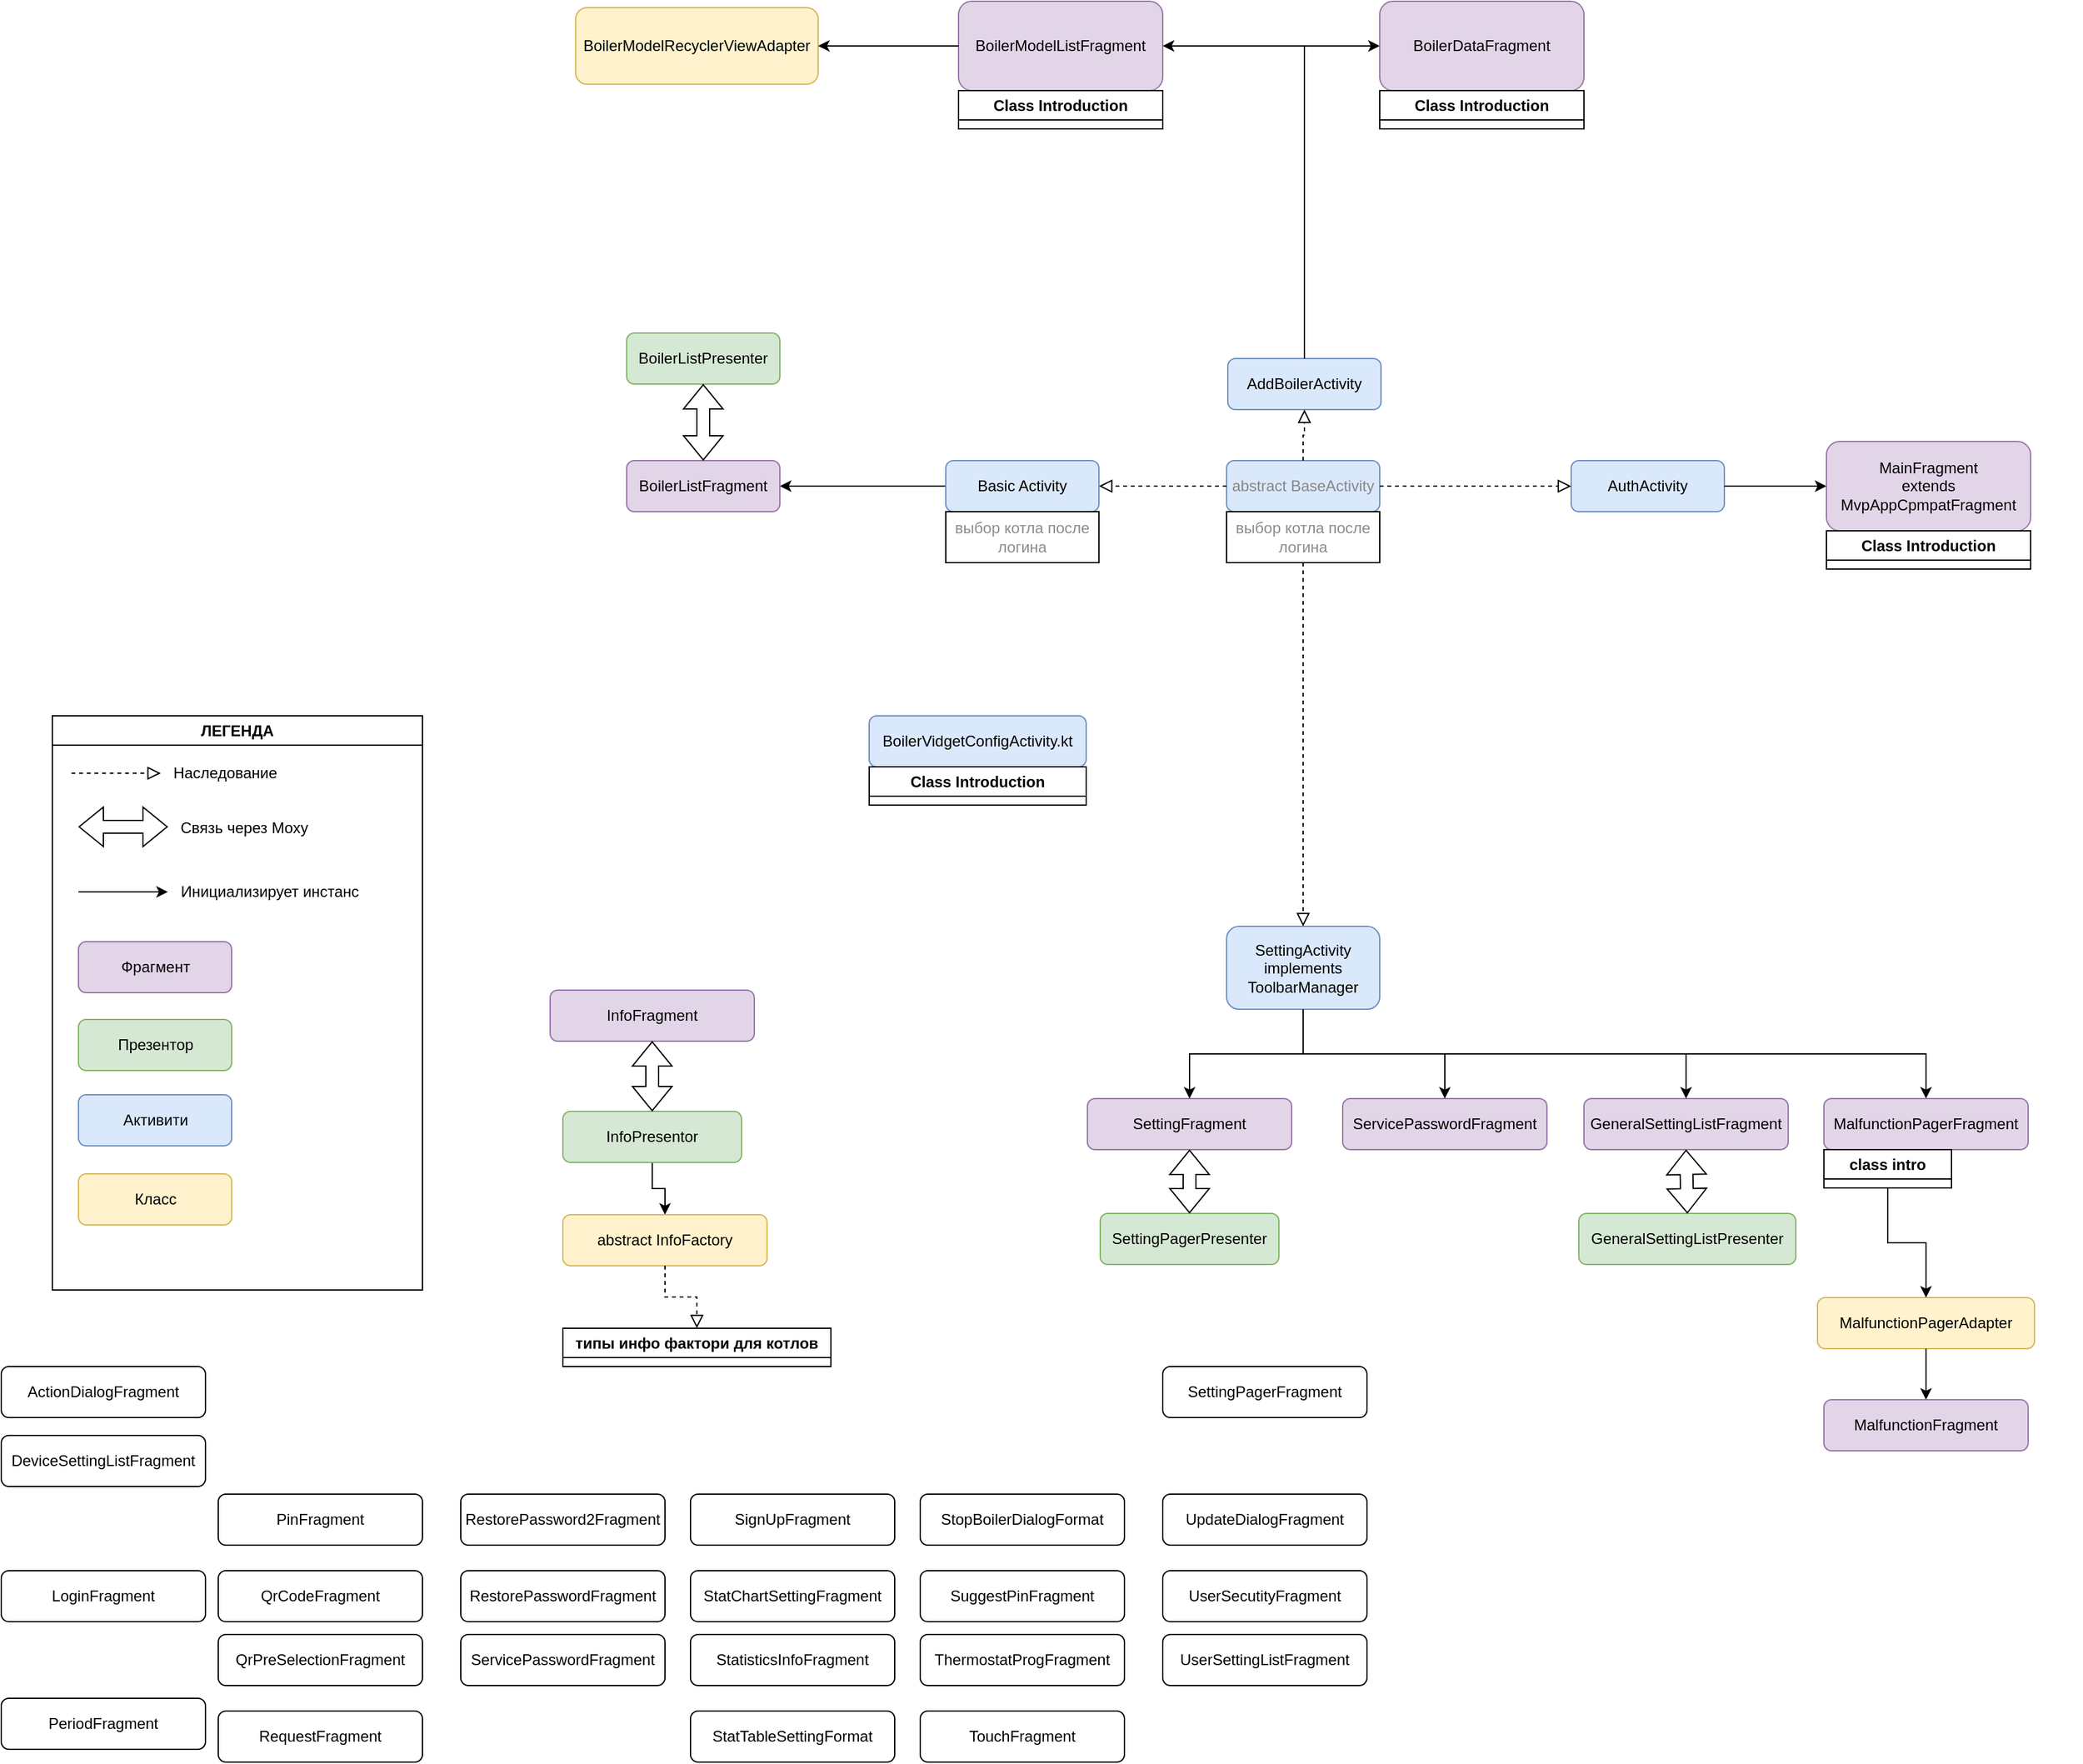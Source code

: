 <mxfile version="21.3.7" type="github">
  <diagram id="C5RBs43oDa-KdzZeNtuy" name="Page-1">
    <mxGraphModel dx="2714" dy="2269" grid="1" gridSize="10" guides="1" tooltips="1" connect="1" arrows="1" fold="1" page="1" pageScale="1" pageWidth="827" pageHeight="1169" math="0" shadow="0">
      <root>
        <mxCell id="WIyWlLk6GJQsqaUBKTNV-0" />
        <mxCell id="WIyWlLk6GJQsqaUBKTNV-1" parent="WIyWlLk6GJQsqaUBKTNV-0" />
        <mxCell id="WIyWlLk6GJQsqaUBKTNV-3" value="abstract BaseActivity" style="rounded=1;whiteSpace=wrap;html=1;fontSize=12;glass=0;strokeWidth=1;shadow=0;fillColor=#dae8fc;strokeColor=#6c8ebf;fontColor=#878787;" parent="WIyWlLk6GJQsqaUBKTNV-1" vertex="1">
          <mxGeometry x="160" y="80" width="120" height="40" as="geometry" />
        </mxCell>
        <mxCell id="BQwGy1CQVx7rT-iq4Jp_-0" value="AddBoilerActivity" style="rounded=1;whiteSpace=wrap;html=1;fontSize=12;glass=0;strokeWidth=1;shadow=0;fillColor=#dae8fc;strokeColor=#6c8ebf;" parent="WIyWlLk6GJQsqaUBKTNV-1" vertex="1">
          <mxGeometry x="161" width="120" height="40" as="geometry" />
        </mxCell>
        <mxCell id="BQwGy1CQVx7rT-iq4Jp_-1" value="AuthActivity" style="rounded=1;whiteSpace=wrap;html=1;fontSize=12;glass=0;strokeWidth=1;shadow=0;fillColor=#dae8fc;strokeColor=#6c8ebf;" parent="WIyWlLk6GJQsqaUBKTNV-1" vertex="1">
          <mxGeometry x="430" y="80" width="120" height="40" as="geometry" />
        </mxCell>
        <mxCell id="BQwGy1CQVx7rT-iq4Jp_-15" style="edgeStyle=orthogonalEdgeStyle;rounded=0;orthogonalLoop=1;jettySize=auto;html=1;exitX=0;exitY=0.5;exitDx=0;exitDy=0;entryX=1;entryY=0.5;entryDx=0;entryDy=0;" parent="WIyWlLk6GJQsqaUBKTNV-1" source="BQwGy1CQVx7rT-iq4Jp_-2" target="BQwGy1CQVx7rT-iq4Jp_-12" edge="1">
          <mxGeometry relative="1" as="geometry" />
        </mxCell>
        <mxCell id="BQwGy1CQVx7rT-iq4Jp_-4" value="SettingActivity&lt;br&gt;implements&lt;br&gt;ToolbarManager" style="rounded=1;whiteSpace=wrap;html=1;fontSize=12;glass=0;strokeWidth=1;shadow=0;fillColor=#dae8fc;strokeColor=#6c8ebf;" parent="WIyWlLk6GJQsqaUBKTNV-1" vertex="1">
          <mxGeometry x="160" y="445" width="120" height="65" as="geometry" />
        </mxCell>
        <mxCell id="BQwGy1CQVx7rT-iq4Jp_-6" value="выбор котла после логина" style="rounded=0;whiteSpace=wrap;html=1;fontColor=#8c8c8c;" parent="WIyWlLk6GJQsqaUBKTNV-1" vertex="1">
          <mxGeometry x="160" y="120" width="120" height="40" as="geometry" />
        </mxCell>
        <mxCell id="BQwGy1CQVx7rT-iq4Jp_-11" value="" style="rounded=0;html=1;jettySize=auto;orthogonalLoop=1;fontSize=11;endArrow=block;endFill=0;endSize=8;strokeWidth=1;shadow=0;labelBackgroundColor=none;edgeStyle=orthogonalEdgeStyle;exitX=0;exitY=0.5;exitDx=0;exitDy=0;dashed=1;entryX=1;entryY=0.5;entryDx=0;entryDy=0;" parent="WIyWlLk6GJQsqaUBKTNV-1" edge="1" target="BQwGy1CQVx7rT-iq4Jp_-2" source="WIyWlLk6GJQsqaUBKTNV-3">
          <mxGeometry relative="1" as="geometry">
            <mxPoint x="219.8" y="160" as="sourcePoint" />
            <mxPoint x="220" y="190" as="targetPoint" />
            <Array as="points" />
          </mxGeometry>
        </mxCell>
        <mxCell id="BQwGy1CQVx7rT-iq4Jp_-24" value="" style="group" parent="WIyWlLk6GJQsqaUBKTNV-1" vertex="1" connectable="0">
          <mxGeometry x="-310" y="-20" width="120" height="140" as="geometry" />
        </mxCell>
        <mxCell id="BQwGy1CQVx7rT-iq4Jp_-12" value="BoilerListFragment" style="rounded=1;whiteSpace=wrap;html=1;fontSize=12;glass=0;strokeWidth=1;shadow=0;fillColor=#e1d5e7;strokeColor=#9673a6;" parent="BQwGy1CQVx7rT-iq4Jp_-24" vertex="1">
          <mxGeometry y="100" width="120" height="40" as="geometry" />
        </mxCell>
        <mxCell id="BQwGy1CQVx7rT-iq4Jp_-16" value="BoilerListPresenter" style="rounded=1;whiteSpace=wrap;html=1;fontSize=12;glass=0;strokeWidth=1;shadow=0;fillColor=#d5e8d4;strokeColor=#82b366;" parent="BQwGy1CQVx7rT-iq4Jp_-24" vertex="1">
          <mxGeometry width="120" height="40" as="geometry" />
        </mxCell>
        <mxCell id="BQwGy1CQVx7rT-iq4Jp_-22" value="" style="shape=flexArrow;endArrow=classic;startArrow=classic;html=1;rounded=0;exitX=0.5;exitY=0;exitDx=0;exitDy=0;entryX=0.5;entryY=1;entryDx=0;entryDy=0;" parent="BQwGy1CQVx7rT-iq4Jp_-24" source="BQwGy1CQVx7rT-iq4Jp_-12" target="BQwGy1CQVx7rT-iq4Jp_-16" edge="1">
          <mxGeometry width="100" height="100" relative="1" as="geometry">
            <mxPoint x="-30" y="140" as="sourcePoint" />
            <mxPoint x="70" y="40" as="targetPoint" />
          </mxGeometry>
        </mxCell>
        <mxCell id="BQwGy1CQVx7rT-iq4Jp_-32" style="edgeStyle=orthogonalEdgeStyle;rounded=0;orthogonalLoop=1;jettySize=auto;html=1;exitX=1;exitY=0.5;exitDx=0;exitDy=0;entryX=0;entryY=0.5;entryDx=0;entryDy=0;" parent="WIyWlLk6GJQsqaUBKTNV-1" source="BQwGy1CQVx7rT-iq4Jp_-1" target="BQwGy1CQVx7rT-iq4Jp_-29" edge="1">
          <mxGeometry relative="1" as="geometry">
            <mxPoint x="170" y="110" as="sourcePoint" />
            <mxPoint x="90" y="110" as="targetPoint" />
          </mxGeometry>
        </mxCell>
        <mxCell id="BQwGy1CQVx7rT-iq4Jp_-36" value="" style="group" parent="WIyWlLk6GJQsqaUBKTNV-1" vertex="1" connectable="0">
          <mxGeometry x="630" y="175" width="200" height="270" as="geometry" />
        </mxCell>
        <mxCell id="BQwGy1CQVx7rT-iq4Jp_-29" value="MainFragment &lt;br&gt;extends MvpAppCpmpatFragment" style="rounded=1;whiteSpace=wrap;html=1;fontSize=12;glass=0;strokeWidth=1;shadow=0;fillColor=#e1d5e7;strokeColor=#9673a6;" parent="BQwGy1CQVx7rT-iq4Jp_-36" vertex="1">
          <mxGeometry y="-110" width="160" height="70" as="geometry" />
        </mxCell>
        <mxCell id="BQwGy1CQVx7rT-iq4Jp_-33" value="Class Introduction" style="swimlane;whiteSpace=wrap;html=1;" parent="BQwGy1CQVx7rT-iq4Jp_-36" vertex="1" collapsed="1">
          <mxGeometry y="-40" width="160" height="30" as="geometry">
            <mxRectangle y="70" width="200" height="200" as="alternateBounds" />
          </mxGeometry>
        </mxCell>
        <mxCell id="BQwGy1CQVx7rT-iq4Jp_-34" value="Содержит контекст AutsActivity" style="text;html=1;align=center;verticalAlign=middle;resizable=0;points=[];autosize=1;strokeColor=none;fillColor=none;" parent="BQwGy1CQVx7rT-iq4Jp_-33" vertex="1">
          <mxGeometry y="24" width="200" height="30" as="geometry" />
        </mxCell>
        <mxCell id="BQwGy1CQVx7rT-iq4Jp_-37" value="Не имеет презентора" style="text;html=1;align=center;verticalAlign=middle;resizable=0;points=[];autosize=1;strokeColor=none;fillColor=none;" parent="BQwGy1CQVx7rT-iq4Jp_-33" vertex="1">
          <mxGeometry y="54" width="140" height="30" as="geometry" />
        </mxCell>
        <mxCell id="BQwGy1CQVx7rT-iq4Jp_-38" value="" style="rounded=0;html=1;jettySize=auto;orthogonalLoop=1;fontSize=11;endArrow=block;endFill=0;endSize=8;strokeWidth=1;shadow=0;labelBackgroundColor=none;edgeStyle=orthogonalEdgeStyle;exitX=0.5;exitY=0;exitDx=0;exitDy=0;entryX=0.5;entryY=1;entryDx=0;entryDy=0;dashed=1;" parent="WIyWlLk6GJQsqaUBKTNV-1" source="WIyWlLk6GJQsqaUBKTNV-3" target="BQwGy1CQVx7rT-iq4Jp_-0" edge="1">
          <mxGeometry relative="1" as="geometry">
            <mxPoint x="280" y="100" as="sourcePoint" />
            <mxPoint x="430" y="100" as="targetPoint" />
            <Array as="points" />
          </mxGeometry>
        </mxCell>
        <mxCell id="BQwGy1CQVx7rT-iq4Jp_-39" value="" style="group" parent="WIyWlLk6GJQsqaUBKTNV-1" vertex="1" connectable="0">
          <mxGeometry x="280" y="-280" width="210" height="270" as="geometry" />
        </mxCell>
        <mxCell id="BQwGy1CQVx7rT-iq4Jp_-40" value="BoilerDataFragment" style="rounded=1;whiteSpace=wrap;html=1;fontSize=12;glass=0;strokeWidth=1;shadow=0;fillColor=#e1d5e7;strokeColor=#9673a6;" parent="BQwGy1CQVx7rT-iq4Jp_-39" vertex="1">
          <mxGeometry width="160" height="70" as="geometry" />
        </mxCell>
        <mxCell id="BQwGy1CQVx7rT-iq4Jp_-41" value="Class Introduction" style="swimlane;whiteSpace=wrap;html=1;" parent="BQwGy1CQVx7rT-iq4Jp_-39" vertex="1" collapsed="1">
          <mxGeometry y="70" width="160" height="30" as="geometry">
            <mxRectangle y="70" width="210" height="200" as="alternateBounds" />
          </mxGeometry>
        </mxCell>
        <mxCell id="BQwGy1CQVx7rT-iq4Jp_-42" value="Содержит контекст&amp;nbsp;AddBoilerActivity" style="text;html=1;align=center;verticalAlign=middle;resizable=0;points=[];autosize=1;strokeColor=none;fillColor=none;" parent="BQwGy1CQVx7rT-iq4Jp_-41" vertex="1">
          <mxGeometry x="-4" y="24" width="220" height="30" as="geometry" />
        </mxCell>
        <mxCell id="BQwGy1CQVx7rT-iq4Jp_-44" value="" style="group" parent="WIyWlLk6GJQsqaUBKTNV-1" vertex="1" connectable="0">
          <mxGeometry x="-50" y="-280" width="210" height="270" as="geometry" />
        </mxCell>
        <mxCell id="BQwGy1CQVx7rT-iq4Jp_-45" value="BoilerModelListFragment" style="rounded=1;whiteSpace=wrap;html=1;fontSize=12;glass=0;strokeWidth=1;shadow=0;fillColor=#e1d5e7;strokeColor=#9673a6;" parent="BQwGy1CQVx7rT-iq4Jp_-44" vertex="1">
          <mxGeometry width="160" height="70" as="geometry" />
        </mxCell>
        <mxCell id="BQwGy1CQVx7rT-iq4Jp_-46" value="Class Introduction" style="swimlane;whiteSpace=wrap;html=1;" parent="BQwGy1CQVx7rT-iq4Jp_-44" vertex="1" collapsed="1">
          <mxGeometry y="70" width="160" height="30" as="geometry">
            <mxRectangle y="70" width="210" height="200" as="alternateBounds" />
          </mxGeometry>
        </mxCell>
        <mxCell id="BQwGy1CQVx7rT-iq4Jp_-47" value="Содержит контекст&amp;nbsp;AddBoilerActivity" style="text;html=1;align=center;verticalAlign=middle;resizable=0;points=[];autosize=1;strokeColor=none;fillColor=none;" parent="BQwGy1CQVx7rT-iq4Jp_-46" vertex="1">
          <mxGeometry x="-10" y="24" width="220" height="30" as="geometry" />
        </mxCell>
        <mxCell id="BQwGy1CQVx7rT-iq4Jp_-59" value="Содержит recycler котлов" style="text;html=1;align=center;verticalAlign=middle;resizable=0;points=[];autosize=1;strokeColor=none;fillColor=none;" parent="BQwGy1CQVx7rT-iq4Jp_-46" vertex="1">
          <mxGeometry x="-10" y="44" width="170" height="30" as="geometry" />
        </mxCell>
        <mxCell id="BQwGy1CQVx7rT-iq4Jp_-57" style="edgeStyle=orthogonalEdgeStyle;rounded=0;orthogonalLoop=1;jettySize=auto;html=1;exitX=0.5;exitY=0;exitDx=0;exitDy=0;entryX=1;entryY=0.5;entryDx=0;entryDy=0;" parent="WIyWlLk6GJQsqaUBKTNV-1" source="BQwGy1CQVx7rT-iq4Jp_-0" target="BQwGy1CQVx7rT-iq4Jp_-45" edge="1">
          <mxGeometry relative="1" as="geometry">
            <mxPoint x="590" y="10" as="sourcePoint" />
            <mxPoint x="670" y="11" as="targetPoint" />
          </mxGeometry>
        </mxCell>
        <mxCell id="BQwGy1CQVx7rT-iq4Jp_-58" style="edgeStyle=orthogonalEdgeStyle;rounded=0;orthogonalLoop=1;jettySize=auto;html=1;exitX=0.5;exitY=0;exitDx=0;exitDy=0;entryX=0;entryY=0.5;entryDx=0;entryDy=0;" parent="WIyWlLk6GJQsqaUBKTNV-1" source="BQwGy1CQVx7rT-iq4Jp_-0" target="BQwGy1CQVx7rT-iq4Jp_-40" edge="1">
          <mxGeometry relative="1" as="geometry">
            <mxPoint x="460" y="-310" as="sourcePoint" />
            <mxPoint x="540" y="-309" as="targetPoint" />
          </mxGeometry>
        </mxCell>
        <mxCell id="BQwGy1CQVx7rT-iq4Jp_-60" value="BoilerModelRecyclerViewAdapter" style="rounded=1;whiteSpace=wrap;html=1;fillColor=#fff2cc;strokeColor=#d6b656;" parent="WIyWlLk6GJQsqaUBKTNV-1" vertex="1">
          <mxGeometry x="-350" y="-275" width="190" height="60" as="geometry" />
        </mxCell>
        <mxCell id="BQwGy1CQVx7rT-iq4Jp_-65" style="edgeStyle=orthogonalEdgeStyle;rounded=0;orthogonalLoop=1;jettySize=auto;html=1;exitX=0;exitY=0.5;exitDx=0;exitDy=0;entryX=1;entryY=0.5;entryDx=0;entryDy=0;" parent="WIyWlLk6GJQsqaUBKTNV-1" source="BQwGy1CQVx7rT-iq4Jp_-45" target="BQwGy1CQVx7rT-iq4Jp_-60" edge="1">
          <mxGeometry relative="1" as="geometry">
            <mxPoint x="210" y="90" as="sourcePoint" />
            <mxPoint x="120" y="-235" as="targetPoint" />
          </mxGeometry>
        </mxCell>
        <mxCell id="1PxclfP2Zs6_VL7mTuX3-3" value="" style="rounded=0;html=1;jettySize=auto;orthogonalLoop=1;fontSize=11;endArrow=block;endFill=0;endSize=8;strokeWidth=1;shadow=0;labelBackgroundColor=none;edgeStyle=orthogonalEdgeStyle;exitX=0.5;exitY=1;exitDx=0;exitDy=0;entryX=0.5;entryY=0;entryDx=0;entryDy=0;dashed=1;" edge="1" parent="WIyWlLk6GJQsqaUBKTNV-1" source="BQwGy1CQVx7rT-iq4Jp_-6" target="BQwGy1CQVx7rT-iq4Jp_-4">
          <mxGeometry relative="1" as="geometry">
            <mxPoint x="290" y="110" as="sourcePoint" />
            <mxPoint x="450" y="110" as="targetPoint" />
            <Array as="points" />
          </mxGeometry>
        </mxCell>
        <mxCell id="1PxclfP2Zs6_VL7mTuX3-4" value="" style="group" vertex="1" connectable="0" parent="WIyWlLk6GJQsqaUBKTNV-1">
          <mxGeometry x="-120" y="280" width="170" height="70" as="geometry" />
        </mxCell>
        <mxCell id="BQwGy1CQVx7rT-iq4Jp_-3" value="BoilerVidgetConfigActivity.kt" style="rounded=1;whiteSpace=wrap;html=1;fontSize=12;glass=0;strokeWidth=1;shadow=0;fillColor=#dae8fc;strokeColor=#6c8ebf;" parent="1PxclfP2Zs6_VL7mTuX3-4" vertex="1">
          <mxGeometry width="170" height="40" as="geometry" />
        </mxCell>
        <mxCell id="1PxclfP2Zs6_VL7mTuX3-0" value="Class Introduction" style="swimlane;whiteSpace=wrap;html=1;" vertex="1" collapsed="1" parent="1PxclfP2Zs6_VL7mTuX3-4">
          <mxGeometry y="40" width="170" height="30" as="geometry">
            <mxRectangle x="430" y="330" width="200" height="200" as="alternateBounds" />
          </mxGeometry>
        </mxCell>
        <mxCell id="1PxclfP2Zs6_VL7mTuX3-1" value="Kotlin" style="text;html=1;align=left;verticalAlign=middle;resizable=0;points=[];autosize=1;strokeColor=none;fillColor=none;" vertex="1" parent="1PxclfP2Zs6_VL7mTuX3-0">
          <mxGeometry y="24" width="50" height="30" as="geometry" />
        </mxCell>
        <mxCell id="1PxclfP2Zs6_VL7mTuX3-5" value="ЛЕГЕНДА" style="swimlane;whiteSpace=wrap;html=1;" vertex="1" parent="WIyWlLk6GJQsqaUBKTNV-1">
          <mxGeometry x="-760" y="280" width="290" height="450" as="geometry">
            <mxRectangle x="-760" y="280" width="140" height="30" as="alternateBounds" />
          </mxGeometry>
        </mxCell>
        <mxCell id="1PxclfP2Zs6_VL7mTuX3-10" value="" style="rounded=0;html=1;jettySize=auto;orthogonalLoop=1;fontSize=11;endArrow=block;endFill=0;endSize=8;strokeWidth=1;shadow=0;labelBackgroundColor=none;edgeStyle=orthogonalEdgeStyle;exitX=1;exitY=0.5;exitDx=0;exitDy=0;dashed=1;" edge="1" parent="1PxclfP2Zs6_VL7mTuX3-5">
          <mxGeometry relative="1" as="geometry">
            <mxPoint x="15" y="45" as="sourcePoint" />
            <mxPoint x="85" y="45" as="targetPoint" />
            <Array as="points" />
          </mxGeometry>
        </mxCell>
        <mxCell id="1PxclfP2Zs6_VL7mTuX3-11" value="Наследование" style="text;html=1;align=center;verticalAlign=middle;resizable=0;points=[];autosize=1;strokeColor=none;fillColor=none;" vertex="1" parent="1PxclfP2Zs6_VL7mTuX3-5">
          <mxGeometry x="85" y="30" width="100" height="30" as="geometry" />
        </mxCell>
        <mxCell id="1PxclfP2Zs6_VL7mTuX3-12" value="" style="shape=flexArrow;endArrow=classic;startArrow=classic;html=1;rounded=0;" edge="1" parent="1PxclfP2Zs6_VL7mTuX3-5">
          <mxGeometry width="100" height="100" relative="1" as="geometry">
            <mxPoint x="20.5" y="87" as="sourcePoint" />
            <mxPoint x="90.5" y="87" as="targetPoint" />
          </mxGeometry>
        </mxCell>
        <mxCell id="1PxclfP2Zs6_VL7mTuX3-13" value="Связь через Moxy" style="text;html=1;align=center;verticalAlign=middle;resizable=0;points=[];autosize=1;strokeColor=none;fillColor=none;" vertex="1" parent="1PxclfP2Zs6_VL7mTuX3-5">
          <mxGeometry x="89.5" y="73" width="120" height="30" as="geometry" />
        </mxCell>
        <mxCell id="1PxclfP2Zs6_VL7mTuX3-14" style="edgeStyle=orthogonalEdgeStyle;rounded=0;orthogonalLoop=1;jettySize=auto;html=1;entryX=0;entryY=0.5;entryDx=0;entryDy=0;" edge="1" parent="1PxclfP2Zs6_VL7mTuX3-5">
          <mxGeometry relative="1" as="geometry">
            <mxPoint x="20.5" y="138" as="sourcePoint" />
            <mxPoint x="90.5" y="138" as="targetPoint" />
          </mxGeometry>
        </mxCell>
        <mxCell id="1PxclfP2Zs6_VL7mTuX3-15" value="Инициализирует инстанс" style="text;html=1;align=center;verticalAlign=middle;resizable=0;points=[];autosize=1;strokeColor=none;fillColor=none;" vertex="1" parent="1PxclfP2Zs6_VL7mTuX3-5">
          <mxGeometry x="89.5" y="123" width="160" height="30" as="geometry" />
        </mxCell>
        <mxCell id="1PxclfP2Zs6_VL7mTuX3-16" value="Фрагмент" style="rounded=1;whiteSpace=wrap;html=1;fontSize=12;glass=0;strokeWidth=1;shadow=0;fillColor=#e1d5e7;strokeColor=#9673a6;" vertex="1" parent="1PxclfP2Zs6_VL7mTuX3-5">
          <mxGeometry x="20.5" y="177" width="120" height="40" as="geometry" />
        </mxCell>
        <mxCell id="1PxclfP2Zs6_VL7mTuX3-17" value="Активити" style="rounded=1;whiteSpace=wrap;html=1;fontSize=12;glass=0;strokeWidth=1;shadow=0;fillColor=#dae8fc;strokeColor=#6c8ebf;" vertex="1" parent="1PxclfP2Zs6_VL7mTuX3-5">
          <mxGeometry x="20.5" y="297" width="120" height="40" as="geometry" />
        </mxCell>
        <mxCell id="1PxclfP2Zs6_VL7mTuX3-18" value="Класс" style="rounded=1;whiteSpace=wrap;html=1;fontSize=12;glass=0;strokeWidth=1;shadow=0;fillColor=#fff2cc;strokeColor=#d6b656;" vertex="1" parent="1PxclfP2Zs6_VL7mTuX3-5">
          <mxGeometry x="20.5" y="359" width="120" height="40" as="geometry" />
        </mxCell>
        <mxCell id="1PxclfP2Zs6_VL7mTuX3-86" value="Презентор" style="rounded=1;whiteSpace=wrap;html=1;fontSize=12;glass=0;strokeWidth=1;shadow=0;fillColor=#d5e8d4;strokeColor=#82b366;" vertex="1" parent="1PxclfP2Zs6_VL7mTuX3-5">
          <mxGeometry x="20.5" y="238" width="120" height="40" as="geometry" />
        </mxCell>
        <mxCell id="1PxclfP2Zs6_VL7mTuX3-20" style="edgeStyle=orthogonalEdgeStyle;rounded=0;orthogonalLoop=1;jettySize=auto;html=1;exitX=0.5;exitY=1;exitDx=0;exitDy=0;entryX=0.5;entryY=0;entryDx=0;entryDy=0;" edge="1" parent="WIyWlLk6GJQsqaUBKTNV-1" source="BQwGy1CQVx7rT-iq4Jp_-4" target="1PxclfP2Zs6_VL7mTuX3-19">
          <mxGeometry relative="1" as="geometry">
            <mxPoint x="481" y="220" as="sourcePoint" />
            <mxPoint x="561" y="220" as="targetPoint" />
          </mxGeometry>
        </mxCell>
        <mxCell id="1PxclfP2Zs6_VL7mTuX3-21" value="GeneralSettingListFragment" style="rounded=1;whiteSpace=wrap;html=1;fontSize=12;glass=0;strokeWidth=1;shadow=0;fillColor=#e1d5e7;strokeColor=#9673a6;" vertex="1" parent="WIyWlLk6GJQsqaUBKTNV-1">
          <mxGeometry x="440" y="580" width="160" height="40" as="geometry" />
        </mxCell>
        <mxCell id="1PxclfP2Zs6_VL7mTuX3-22" style="edgeStyle=orthogonalEdgeStyle;rounded=0;orthogonalLoop=1;jettySize=auto;html=1;exitX=0.5;exitY=1;exitDx=0;exitDy=0;entryX=0.5;entryY=0;entryDx=0;entryDy=0;" edge="1" parent="WIyWlLk6GJQsqaUBKTNV-1" source="BQwGy1CQVx7rT-iq4Jp_-4" target="1PxclfP2Zs6_VL7mTuX3-21">
          <mxGeometry relative="1" as="geometry">
            <mxPoint x="231" y="520" as="sourcePoint" />
            <mxPoint x="232" y="590" as="targetPoint" />
          </mxGeometry>
        </mxCell>
        <mxCell id="1PxclfP2Zs6_VL7mTuX3-23" value="ServicePasswordFragment" style="rounded=1;whiteSpace=wrap;html=1;fontSize=12;glass=0;strokeWidth=1;shadow=0;fillColor=#e1d5e7;strokeColor=#9673a6;" vertex="1" parent="WIyWlLk6GJQsqaUBKTNV-1">
          <mxGeometry x="251" y="580" width="160" height="40" as="geometry" />
        </mxCell>
        <mxCell id="1PxclfP2Zs6_VL7mTuX3-24" style="edgeStyle=orthogonalEdgeStyle;rounded=0;orthogonalLoop=1;jettySize=auto;html=1;exitX=0.5;exitY=1;exitDx=0;exitDy=0;entryX=0.5;entryY=0;entryDx=0;entryDy=0;" edge="1" parent="WIyWlLk6GJQsqaUBKTNV-1" source="BQwGy1CQVx7rT-iq4Jp_-4" target="1PxclfP2Zs6_VL7mTuX3-23">
          <mxGeometry relative="1" as="geometry">
            <mxPoint x="231" y="520" as="sourcePoint" />
            <mxPoint x="232" y="590" as="targetPoint" />
          </mxGeometry>
        </mxCell>
        <mxCell id="1PxclfP2Zs6_VL7mTuX3-25" value="SettingFragment" style="rounded=1;whiteSpace=wrap;html=1;fontSize=12;glass=0;strokeWidth=1;shadow=0;fillColor=#e1d5e7;strokeColor=#9673a6;" vertex="1" parent="WIyWlLk6GJQsqaUBKTNV-1">
          <mxGeometry x="51" y="580" width="160" height="40" as="geometry" />
        </mxCell>
        <mxCell id="1PxclfP2Zs6_VL7mTuX3-26" style="edgeStyle=orthogonalEdgeStyle;rounded=0;orthogonalLoop=1;jettySize=auto;html=1;exitX=0.5;exitY=1;exitDx=0;exitDy=0;entryX=0.5;entryY=0;entryDx=0;entryDy=0;" edge="1" parent="WIyWlLk6GJQsqaUBKTNV-1" source="BQwGy1CQVx7rT-iq4Jp_-4" target="1PxclfP2Zs6_VL7mTuX3-25">
          <mxGeometry relative="1" as="geometry">
            <mxPoint x="231" y="520" as="sourcePoint" />
            <mxPoint x="1" y="590" as="targetPoint" />
          </mxGeometry>
        </mxCell>
        <mxCell id="1PxclfP2Zs6_VL7mTuX3-27" value="" style="group" vertex="1" connectable="0" parent="WIyWlLk6GJQsqaUBKTNV-1">
          <mxGeometry x="-60" y="80" width="120" height="80" as="geometry" />
        </mxCell>
        <mxCell id="BQwGy1CQVx7rT-iq4Jp_-2" value="Basic Activity" style="rounded=1;whiteSpace=wrap;html=1;fontSize=12;glass=0;strokeWidth=1;shadow=0;fillColor=#dae8fc;strokeColor=#6c8ebf;" parent="1PxclfP2Zs6_VL7mTuX3-27" vertex="1">
          <mxGeometry width="120" height="40" as="geometry" />
        </mxCell>
        <mxCell id="BQwGy1CQVx7rT-iq4Jp_-8" value="выбор котла после логина" style="rounded=0;whiteSpace=wrap;html=1;fontColor=#8c8c8c;" parent="1PxclfP2Zs6_VL7mTuX3-27" vertex="1">
          <mxGeometry y="40" width="120" height="40" as="geometry" />
        </mxCell>
        <mxCell id="1PxclfP2Zs6_VL7mTuX3-28" value="" style="rounded=0;html=1;jettySize=auto;orthogonalLoop=1;fontSize=11;endArrow=block;endFill=0;endSize=8;strokeWidth=1;shadow=0;labelBackgroundColor=none;edgeStyle=orthogonalEdgeStyle;exitX=1;exitY=0.5;exitDx=0;exitDy=0;entryX=0;entryY=0.5;entryDx=0;entryDy=0;dashed=1;" edge="1" parent="WIyWlLk6GJQsqaUBKTNV-1" source="WIyWlLk6GJQsqaUBKTNV-3" target="BQwGy1CQVx7rT-iq4Jp_-1">
          <mxGeometry relative="1" as="geometry">
            <mxPoint x="230" y="90" as="sourcePoint" />
            <mxPoint x="231" y="50" as="targetPoint" />
            <Array as="points" />
          </mxGeometry>
        </mxCell>
        <mxCell id="1PxclfP2Zs6_VL7mTuX3-29" value="SettingPagerPresenter" style="rounded=1;whiteSpace=wrap;html=1;fontSize=12;glass=0;strokeWidth=1;shadow=0;fillColor=#d5e8d4;strokeColor=#82b366;" vertex="1" parent="WIyWlLk6GJQsqaUBKTNV-1">
          <mxGeometry x="61" y="670" width="140" height="40" as="geometry" />
        </mxCell>
        <mxCell id="1PxclfP2Zs6_VL7mTuX3-31" value="" style="shape=flexArrow;endArrow=classic;startArrow=classic;html=1;rounded=0;entryX=0.5;entryY=1;entryDx=0;entryDy=0;exitX=0.5;exitY=0;exitDx=0;exitDy=0;" edge="1" parent="WIyWlLk6GJQsqaUBKTNV-1" source="1PxclfP2Zs6_VL7mTuX3-29" target="1PxclfP2Zs6_VL7mTuX3-25">
          <mxGeometry width="100" height="100" relative="1" as="geometry">
            <mxPoint x="70" y="870" as="sourcePoint" />
            <mxPoint x="170" y="770" as="targetPoint" />
          </mxGeometry>
        </mxCell>
        <mxCell id="1PxclfP2Zs6_VL7mTuX3-36" value="GeneralSettingListPresenter" style="rounded=1;whiteSpace=wrap;html=1;fontSize=12;glass=0;strokeWidth=1;shadow=0;fillColor=#d5e8d4;strokeColor=#82b366;" vertex="1" parent="WIyWlLk6GJQsqaUBKTNV-1">
          <mxGeometry x="436" y="670" width="170" height="40" as="geometry" />
        </mxCell>
        <mxCell id="1PxclfP2Zs6_VL7mTuX3-37" value="" style="shape=flexArrow;endArrow=classic;startArrow=classic;html=1;rounded=0;entryX=0.5;entryY=1;entryDx=0;entryDy=0;exitX=0.5;exitY=0;exitDx=0;exitDy=0;" edge="1" source="1PxclfP2Zs6_VL7mTuX3-36" parent="WIyWlLk6GJQsqaUBKTNV-1" target="1PxclfP2Zs6_VL7mTuX3-21">
          <mxGeometry width="100" height="100" relative="1" as="geometry">
            <mxPoint x="458" y="870" as="sourcePoint" />
            <mxPoint x="519" y="620" as="targetPoint" />
          </mxGeometry>
        </mxCell>
        <mxCell id="1PxclfP2Zs6_VL7mTuX3-38" value="ActionDialogFragment" style="rounded=1;whiteSpace=wrap;html=1;fontSize=12;glass=0;strokeWidth=1;shadow=0;" vertex="1" parent="WIyWlLk6GJQsqaUBKTNV-1">
          <mxGeometry x="-800" y="790" width="160" height="40" as="geometry" />
        </mxCell>
        <mxCell id="1PxclfP2Zs6_VL7mTuX3-39" value="DeviceSettingListFragment" style="rounded=1;whiteSpace=wrap;html=1;fontSize=12;glass=0;strokeWidth=1;shadow=0;" vertex="1" parent="WIyWlLk6GJQsqaUBKTNV-1">
          <mxGeometry x="-800" y="844" width="160" height="40" as="geometry" />
        </mxCell>
        <mxCell id="1PxclfP2Zs6_VL7mTuX3-40" value="InfoFragment" style="rounded=1;whiteSpace=wrap;html=1;fontSize=12;glass=0;strokeWidth=1;shadow=0;fillColor=#e1d5e7;strokeColor=#9673a6;" vertex="1" parent="WIyWlLk6GJQsqaUBKTNV-1">
          <mxGeometry x="-370" y="495" width="160" height="40" as="geometry" />
        </mxCell>
        <mxCell id="1PxclfP2Zs6_VL7mTuX3-41" value="LoginFragment" style="rounded=1;whiteSpace=wrap;html=1;fontSize=12;glass=0;strokeWidth=1;shadow=0;" vertex="1" parent="WIyWlLk6GJQsqaUBKTNV-1">
          <mxGeometry x="-800" y="950" width="160" height="40" as="geometry" />
        </mxCell>
        <mxCell id="1PxclfP2Zs6_VL7mTuX3-42" value="MalfunctionFragment" style="rounded=1;whiteSpace=wrap;html=1;fontSize=12;glass=0;strokeWidth=1;shadow=0;fillColor=#e1d5e7;strokeColor=#9673a6;" vertex="1" parent="WIyWlLk6GJQsqaUBKTNV-1">
          <mxGeometry x="628" y="816" width="160" height="40" as="geometry" />
        </mxCell>
        <mxCell id="1PxclfP2Zs6_VL7mTuX3-43" value="PeriodFragment" style="rounded=1;whiteSpace=wrap;html=1;fontSize=12;glass=0;strokeWidth=1;shadow=0;" vertex="1" parent="WIyWlLk6GJQsqaUBKTNV-1">
          <mxGeometry x="-800" y="1050" width="160" height="40" as="geometry" />
        </mxCell>
        <mxCell id="1PxclfP2Zs6_VL7mTuX3-44" value="PinFragment" style="rounded=1;whiteSpace=wrap;html=1;fontSize=12;glass=0;strokeWidth=1;shadow=0;" vertex="1" parent="WIyWlLk6GJQsqaUBKTNV-1">
          <mxGeometry x="-630" y="890" width="160" height="40" as="geometry" />
        </mxCell>
        <mxCell id="1PxclfP2Zs6_VL7mTuX3-45" value="QrCodeFragment" style="rounded=1;whiteSpace=wrap;html=1;fontSize=12;glass=0;strokeWidth=1;shadow=0;" vertex="1" parent="WIyWlLk6GJQsqaUBKTNV-1">
          <mxGeometry x="-630" y="950" width="160" height="40" as="geometry" />
        </mxCell>
        <mxCell id="1PxclfP2Zs6_VL7mTuX3-46" value="QrPreSelectionFragment" style="rounded=1;whiteSpace=wrap;html=1;fontSize=12;glass=0;strokeWidth=1;shadow=0;" vertex="1" parent="WIyWlLk6GJQsqaUBKTNV-1">
          <mxGeometry x="-630" y="1000" width="160" height="40" as="geometry" />
        </mxCell>
        <mxCell id="1PxclfP2Zs6_VL7mTuX3-47" value="RequestFragment" style="rounded=1;whiteSpace=wrap;html=1;fontSize=12;glass=0;strokeWidth=1;shadow=0;" vertex="1" parent="WIyWlLk6GJQsqaUBKTNV-1">
          <mxGeometry x="-630" y="1060" width="160" height="40" as="geometry" />
        </mxCell>
        <mxCell id="1PxclfP2Zs6_VL7mTuX3-48" value="RestorePassword2Fragment" style="rounded=1;whiteSpace=wrap;html=1;fontSize=12;glass=0;strokeWidth=1;shadow=0;" vertex="1" parent="WIyWlLk6GJQsqaUBKTNV-1">
          <mxGeometry x="-440" y="890" width="160" height="40" as="geometry" />
        </mxCell>
        <mxCell id="1PxclfP2Zs6_VL7mTuX3-49" value="RestorePasswordFragment" style="rounded=1;whiteSpace=wrap;html=1;fontSize=12;glass=0;strokeWidth=1;shadow=0;" vertex="1" parent="WIyWlLk6GJQsqaUBKTNV-1">
          <mxGeometry x="-440" y="950" width="160" height="40" as="geometry" />
        </mxCell>
        <mxCell id="1PxclfP2Zs6_VL7mTuX3-51" value="ServicePasswordFragment" style="rounded=1;whiteSpace=wrap;html=1;fontSize=12;glass=0;strokeWidth=1;shadow=0;" vertex="1" parent="WIyWlLk6GJQsqaUBKTNV-1">
          <mxGeometry x="-440" y="1000" width="160" height="40" as="geometry" />
        </mxCell>
        <mxCell id="1PxclfP2Zs6_VL7mTuX3-52" value="SettingPagerFragment" style="rounded=1;whiteSpace=wrap;html=1;fontSize=12;glass=0;strokeWidth=1;shadow=0;" vertex="1" parent="WIyWlLk6GJQsqaUBKTNV-1">
          <mxGeometry x="110" y="790" width="160" height="40" as="geometry" />
        </mxCell>
        <mxCell id="1PxclfP2Zs6_VL7mTuX3-53" value="SignUpFragment" style="rounded=1;whiteSpace=wrap;html=1;fontSize=12;glass=0;strokeWidth=1;shadow=0;" vertex="1" parent="WIyWlLk6GJQsqaUBKTNV-1">
          <mxGeometry x="-260" y="890" width="160" height="40" as="geometry" />
        </mxCell>
        <mxCell id="1PxclfP2Zs6_VL7mTuX3-54" value="StatChartSettingFragment" style="rounded=1;whiteSpace=wrap;html=1;fontSize=12;glass=0;strokeWidth=1;shadow=0;" vertex="1" parent="WIyWlLk6GJQsqaUBKTNV-1">
          <mxGeometry x="-260" y="950" width="160" height="40" as="geometry" />
        </mxCell>
        <mxCell id="1PxclfP2Zs6_VL7mTuX3-55" value="StatisticsInfoFragment" style="rounded=1;whiteSpace=wrap;html=1;fontSize=12;glass=0;strokeWidth=1;shadow=0;" vertex="1" parent="WIyWlLk6GJQsqaUBKTNV-1">
          <mxGeometry x="-260" y="1000" width="160" height="40" as="geometry" />
        </mxCell>
        <mxCell id="1PxclfP2Zs6_VL7mTuX3-56" value="StatTableSettingFormat" style="rounded=1;whiteSpace=wrap;html=1;fontSize=12;glass=0;strokeWidth=1;shadow=0;" vertex="1" parent="WIyWlLk6GJQsqaUBKTNV-1">
          <mxGeometry x="-260" y="1060" width="160" height="40" as="geometry" />
        </mxCell>
        <mxCell id="1PxclfP2Zs6_VL7mTuX3-57" value="StopBoilerDialogFormat" style="rounded=1;whiteSpace=wrap;html=1;fontSize=12;glass=0;strokeWidth=1;shadow=0;" vertex="1" parent="WIyWlLk6GJQsqaUBKTNV-1">
          <mxGeometry x="-80" y="890" width="160" height="40" as="geometry" />
        </mxCell>
        <mxCell id="1PxclfP2Zs6_VL7mTuX3-58" value="SuggestPinFragment" style="rounded=1;whiteSpace=wrap;html=1;fontSize=12;glass=0;strokeWidth=1;shadow=0;" vertex="1" parent="WIyWlLk6GJQsqaUBKTNV-1">
          <mxGeometry x="-80" y="950" width="160" height="40" as="geometry" />
        </mxCell>
        <mxCell id="1PxclfP2Zs6_VL7mTuX3-59" value="ThermostatProgFragment" style="rounded=1;whiteSpace=wrap;html=1;fontSize=12;glass=0;strokeWidth=1;shadow=0;" vertex="1" parent="WIyWlLk6GJQsqaUBKTNV-1">
          <mxGeometry x="-80" y="1000" width="160" height="40" as="geometry" />
        </mxCell>
        <mxCell id="1PxclfP2Zs6_VL7mTuX3-60" value="TouchFragment" style="rounded=1;whiteSpace=wrap;html=1;fontSize=12;glass=0;strokeWidth=1;shadow=0;" vertex="1" parent="WIyWlLk6GJQsqaUBKTNV-1">
          <mxGeometry x="-80" y="1060" width="160" height="40" as="geometry" />
        </mxCell>
        <mxCell id="1PxclfP2Zs6_VL7mTuX3-61" value="UpdateDialogFragment" style="rounded=1;whiteSpace=wrap;html=1;fontSize=12;glass=0;strokeWidth=1;shadow=0;" vertex="1" parent="WIyWlLk6GJQsqaUBKTNV-1">
          <mxGeometry x="110" y="890" width="160" height="40" as="geometry" />
        </mxCell>
        <mxCell id="1PxclfP2Zs6_VL7mTuX3-62" value="UserSecutityFragment" style="rounded=1;whiteSpace=wrap;html=1;fontSize=12;glass=0;strokeWidth=1;shadow=0;" vertex="1" parent="WIyWlLk6GJQsqaUBKTNV-1">
          <mxGeometry x="110" y="950" width="160" height="40" as="geometry" />
        </mxCell>
        <mxCell id="1PxclfP2Zs6_VL7mTuX3-63" value="UserSettingListFragment" style="rounded=1;whiteSpace=wrap;html=1;fontSize=12;glass=0;strokeWidth=1;shadow=0;" vertex="1" parent="WIyWlLk6GJQsqaUBKTNV-1">
          <mxGeometry x="110" y="1000" width="160" height="40" as="geometry" />
        </mxCell>
        <mxCell id="1PxclfP2Zs6_VL7mTuX3-64" value="MalfunctionPagerAdapter" style="rounded=1;whiteSpace=wrap;html=1;fontSize=12;glass=0;strokeWidth=1;shadow=0;fillColor=#fff2cc;strokeColor=#d6b656;" vertex="1" parent="WIyWlLk6GJQsqaUBKTNV-1">
          <mxGeometry x="623" y="736" width="170" height="40" as="geometry" />
        </mxCell>
        <mxCell id="1PxclfP2Zs6_VL7mTuX3-65" style="edgeStyle=orthogonalEdgeStyle;rounded=0;orthogonalLoop=1;jettySize=auto;html=1;exitX=0.5;exitY=1;exitDx=0;exitDy=0;entryX=0.5;entryY=0;entryDx=0;entryDy=0;" edge="1" parent="WIyWlLk6GJQsqaUBKTNV-1" source="1PxclfP2Zs6_VL7mTuX3-64" target="1PxclfP2Zs6_VL7mTuX3-42">
          <mxGeometry relative="1" as="geometry">
            <mxPoint x="13" y="596" as="sourcePoint" />
            <mxPoint x="483" y="666" as="targetPoint" />
          </mxGeometry>
        </mxCell>
        <mxCell id="1PxclfP2Zs6_VL7mTuX3-66" style="edgeStyle=orthogonalEdgeStyle;rounded=0;orthogonalLoop=1;jettySize=auto;html=1;entryX=0.5;entryY=0;entryDx=0;entryDy=0;exitX=0.5;exitY=1;exitDx=0;exitDy=0;" edge="1" parent="WIyWlLk6GJQsqaUBKTNV-1" source="1PxclfP2Zs6_VL7mTuX3-67" target="1PxclfP2Zs6_VL7mTuX3-64">
          <mxGeometry relative="1" as="geometry">
            <mxPoint x="950" y="736" as="sourcePoint" />
            <mxPoint x="706" y="760" as="targetPoint" />
          </mxGeometry>
        </mxCell>
        <mxCell id="1PxclfP2Zs6_VL7mTuX3-71" value="" style="group" vertex="1" connectable="0" parent="WIyWlLk6GJQsqaUBKTNV-1">
          <mxGeometry x="628" y="580" width="162" height="140" as="geometry" />
        </mxCell>
        <mxCell id="1PxclfP2Zs6_VL7mTuX3-19" value="MalfunctionPagerFragment" style="rounded=1;whiteSpace=wrap;html=1;fontSize=12;glass=0;strokeWidth=1;shadow=0;fillColor=#e1d5e7;strokeColor=#9673a6;" vertex="1" parent="1PxclfP2Zs6_VL7mTuX3-71">
          <mxGeometry width="160" height="40" as="geometry" />
        </mxCell>
        <mxCell id="1PxclfP2Zs6_VL7mTuX3-67" value="class intro" style="swimlane;whiteSpace=wrap;html=1;" vertex="1" collapsed="1" parent="1PxclfP2Zs6_VL7mTuX3-71">
          <mxGeometry y="40" width="100" height="30" as="geometry">
            <mxRectangle y="40" width="162" height="100" as="alternateBounds" />
          </mxGeometry>
        </mxCell>
        <mxCell id="1PxclfP2Zs6_VL7mTuX3-68" value="PagerView" style="text;html=1;align=left;verticalAlign=middle;resizable=0;points=[];autosize=1;strokeColor=none;fillColor=none;" vertex="1" parent="1PxclfP2Zs6_VL7mTuX3-67">
          <mxGeometry y="22" width="80" height="30" as="geometry" />
        </mxCell>
        <mxCell id="1PxclfP2Zs6_VL7mTuX3-72" style="edgeStyle=orthogonalEdgeStyle;rounded=0;orthogonalLoop=1;jettySize=auto;html=1;exitX=0.5;exitY=1;exitDx=0;exitDy=0;entryX=0.5;entryY=0;entryDx=0;entryDy=0;" edge="1" parent="WIyWlLk6GJQsqaUBKTNV-1" source="1PxclfP2Zs6_VL7mTuX3-80" target="1PxclfP2Zs6_VL7mTuX3-73">
          <mxGeometry relative="1" as="geometry">
            <mxPoint x="-380" y="610" as="sourcePoint" />
            <mxPoint x="-379" y="650" as="targetPoint" />
          </mxGeometry>
        </mxCell>
        <mxCell id="1PxclfP2Zs6_VL7mTuX3-80" value="InfoPresentor" style="rounded=1;whiteSpace=wrap;html=1;fontSize=12;glass=0;strokeWidth=1;shadow=0;fillColor=#d5e8d4;strokeColor=#82b366;" vertex="1" parent="WIyWlLk6GJQsqaUBKTNV-1">
          <mxGeometry x="-360" y="590" width="140" height="40" as="geometry" />
        </mxCell>
        <mxCell id="1PxclfP2Zs6_VL7mTuX3-83" value="" style="group" vertex="1" connectable="0" parent="WIyWlLk6GJQsqaUBKTNV-1">
          <mxGeometry x="-260" y="551" width="220" height="274" as="geometry" />
        </mxCell>
        <mxCell id="1PxclfP2Zs6_VL7mTuX3-73" value="abstract InfoFactory" style="rounded=1;whiteSpace=wrap;html=1;fontSize=12;glass=0;strokeWidth=1;shadow=0;fillColor=#fff2cc;strokeColor=#d6b656;" vertex="1" parent="1PxclfP2Zs6_VL7mTuX3-83">
          <mxGeometry x="-100" y="120" width="160" height="40" as="geometry" />
        </mxCell>
        <mxCell id="1PxclfP2Zs6_VL7mTuX3-77" value="типы инфо фактори для котлов" style="swimlane;whiteSpace=wrap;html=1;" vertex="1" collapsed="1" parent="1PxclfP2Zs6_VL7mTuX3-83">
          <mxGeometry x="-100" y="209" width="210" height="30" as="geometry">
            <mxRectangle y="89" width="220" height="185" as="alternateBounds" />
          </mxGeometry>
        </mxCell>
        <mxCell id="1PxclfP2Zs6_VL7mTuX3-78" value="-InfoFactory&lt;br&gt;-LuxInfoFactory&lt;br&gt;-MagnaInfoFactory&lt;br&gt;-MaximaInfoFactory&lt;br&gt;-MskPlusInfoFactory&lt;br&gt;-OptimaInfoFactory&lt;br&gt;-PelletInfoFactory&lt;br&gt;-SmartInfoFactory&lt;br&gt;-SmartSEFactory&lt;br&gt;-StahtnovInfoFactory" style="text;html=1;align=left;verticalAlign=middle;resizable=0;points=[];autosize=1;strokeColor=none;fillColor=none;" vertex="1" parent="1PxclfP2Zs6_VL7mTuX3-77">
          <mxGeometry y="25" width="130" height="160" as="geometry" />
        </mxCell>
        <mxCell id="1PxclfP2Zs6_VL7mTuX3-82" value="" style="rounded=0;html=1;jettySize=auto;orthogonalLoop=1;fontSize=11;endArrow=block;endFill=0;endSize=8;strokeWidth=1;shadow=0;labelBackgroundColor=none;edgeStyle=orthogonalEdgeStyle;dashed=1;exitX=0.5;exitY=1;exitDx=0;exitDy=0;entryX=0.5;entryY=0;entryDx=0;entryDy=0;" edge="1" parent="1PxclfP2Zs6_VL7mTuX3-83" source="1PxclfP2Zs6_VL7mTuX3-73" target="1PxclfP2Zs6_VL7mTuX3-77">
          <mxGeometry relative="1" as="geometry">
            <mxPoint x="-10" y="-31" as="sourcePoint" />
            <mxPoint x="110" y="79" as="targetPoint" />
            <Array as="points" />
          </mxGeometry>
        </mxCell>
        <mxCell id="1PxclfP2Zs6_VL7mTuX3-85" value="" style="shape=flexArrow;endArrow=classic;startArrow=classic;html=1;rounded=0;entryX=0.5;entryY=1;entryDx=0;entryDy=0;exitX=0.5;exitY=0;exitDx=0;exitDy=0;" edge="1" parent="WIyWlLk6GJQsqaUBKTNV-1" source="1PxclfP2Zs6_VL7mTuX3-80" target="1PxclfP2Zs6_VL7mTuX3-40">
          <mxGeometry width="100" height="100" relative="1" as="geometry">
            <mxPoint x="41" y="800" as="sourcePoint" />
            <mxPoint x="41" y="750" as="targetPoint" />
          </mxGeometry>
        </mxCell>
      </root>
    </mxGraphModel>
  </diagram>
</mxfile>
